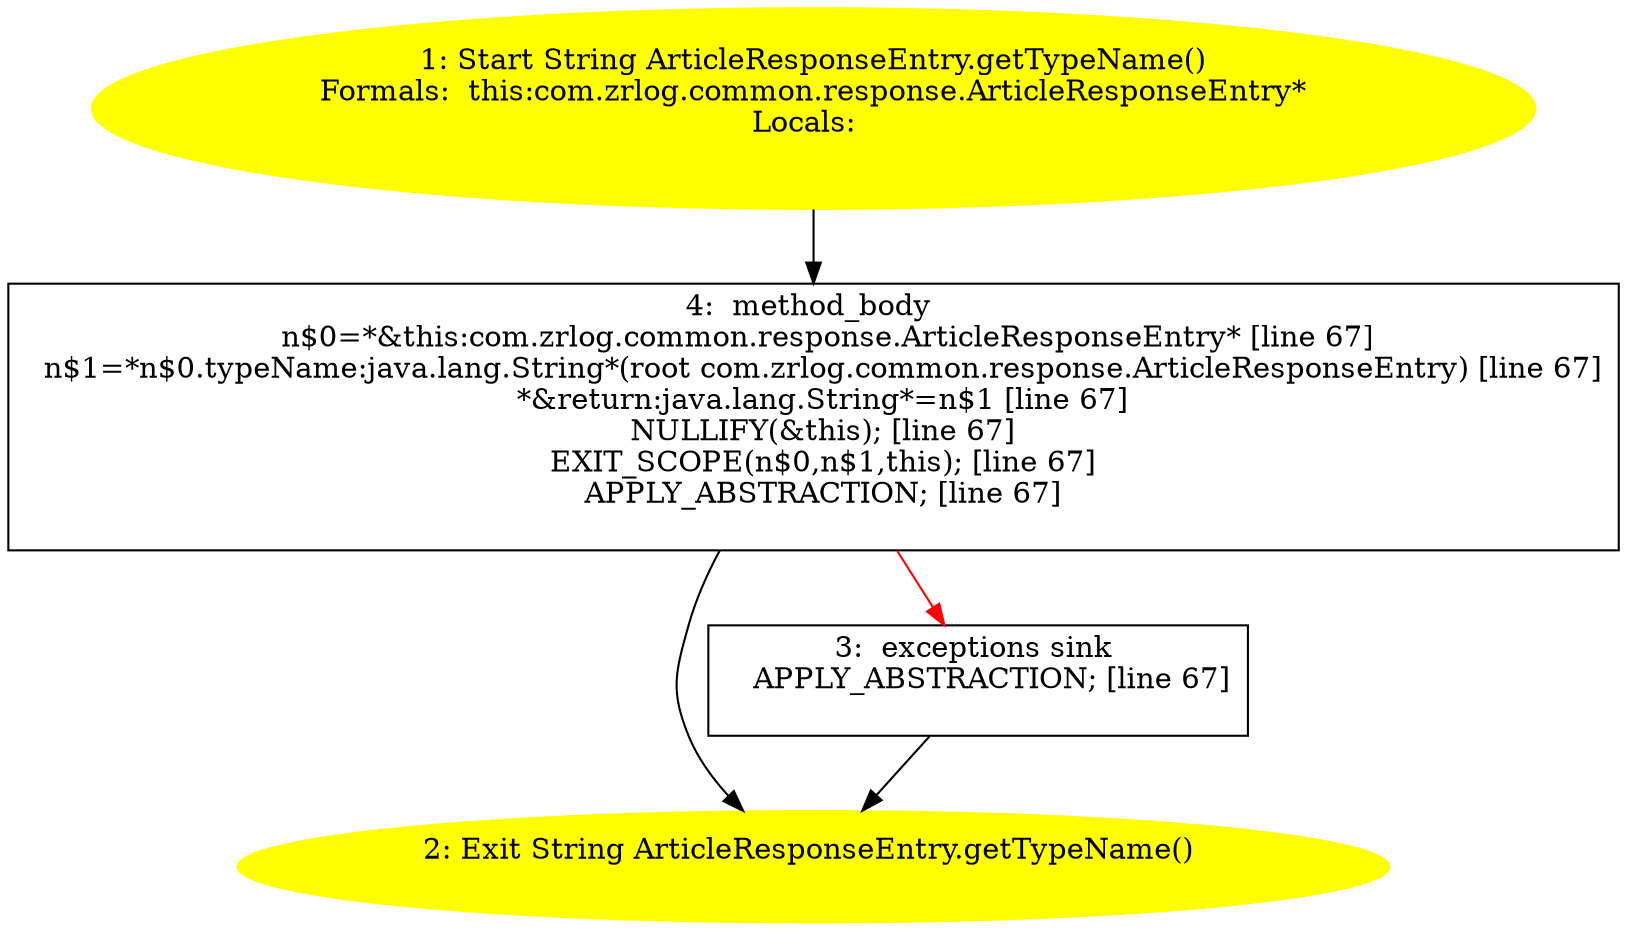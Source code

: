 /* @generated */
digraph cfg {
"com.zrlog.common.response.ArticleResponseEntry.getTypeName():java.lang.String.ff74dabd996a448d6cfdfd4b6618e690_1" [label="1: Start String ArticleResponseEntry.getTypeName()\nFormals:  this:com.zrlog.common.response.ArticleResponseEntry*\nLocals:  \n  " color=yellow style=filled]
	

	 "com.zrlog.common.response.ArticleResponseEntry.getTypeName():java.lang.String.ff74dabd996a448d6cfdfd4b6618e690_1" -> "com.zrlog.common.response.ArticleResponseEntry.getTypeName():java.lang.String.ff74dabd996a448d6cfdfd4b6618e690_4" ;
"com.zrlog.common.response.ArticleResponseEntry.getTypeName():java.lang.String.ff74dabd996a448d6cfdfd4b6618e690_2" [label="2: Exit String ArticleResponseEntry.getTypeName() \n  " color=yellow style=filled]
	

"com.zrlog.common.response.ArticleResponseEntry.getTypeName():java.lang.String.ff74dabd996a448d6cfdfd4b6618e690_3" [label="3:  exceptions sink \n   APPLY_ABSTRACTION; [line 67]\n " shape="box"]
	

	 "com.zrlog.common.response.ArticleResponseEntry.getTypeName():java.lang.String.ff74dabd996a448d6cfdfd4b6618e690_3" -> "com.zrlog.common.response.ArticleResponseEntry.getTypeName():java.lang.String.ff74dabd996a448d6cfdfd4b6618e690_2" ;
"com.zrlog.common.response.ArticleResponseEntry.getTypeName():java.lang.String.ff74dabd996a448d6cfdfd4b6618e690_4" [label="4:  method_body \n   n$0=*&this:com.zrlog.common.response.ArticleResponseEntry* [line 67]\n  n$1=*n$0.typeName:java.lang.String*(root com.zrlog.common.response.ArticleResponseEntry) [line 67]\n  *&return:java.lang.String*=n$1 [line 67]\n  NULLIFY(&this); [line 67]\n  EXIT_SCOPE(n$0,n$1,this); [line 67]\n  APPLY_ABSTRACTION; [line 67]\n " shape="box"]
	

	 "com.zrlog.common.response.ArticleResponseEntry.getTypeName():java.lang.String.ff74dabd996a448d6cfdfd4b6618e690_4" -> "com.zrlog.common.response.ArticleResponseEntry.getTypeName():java.lang.String.ff74dabd996a448d6cfdfd4b6618e690_2" ;
	 "com.zrlog.common.response.ArticleResponseEntry.getTypeName():java.lang.String.ff74dabd996a448d6cfdfd4b6618e690_4" -> "com.zrlog.common.response.ArticleResponseEntry.getTypeName():java.lang.String.ff74dabd996a448d6cfdfd4b6618e690_3" [color="red" ];
}
